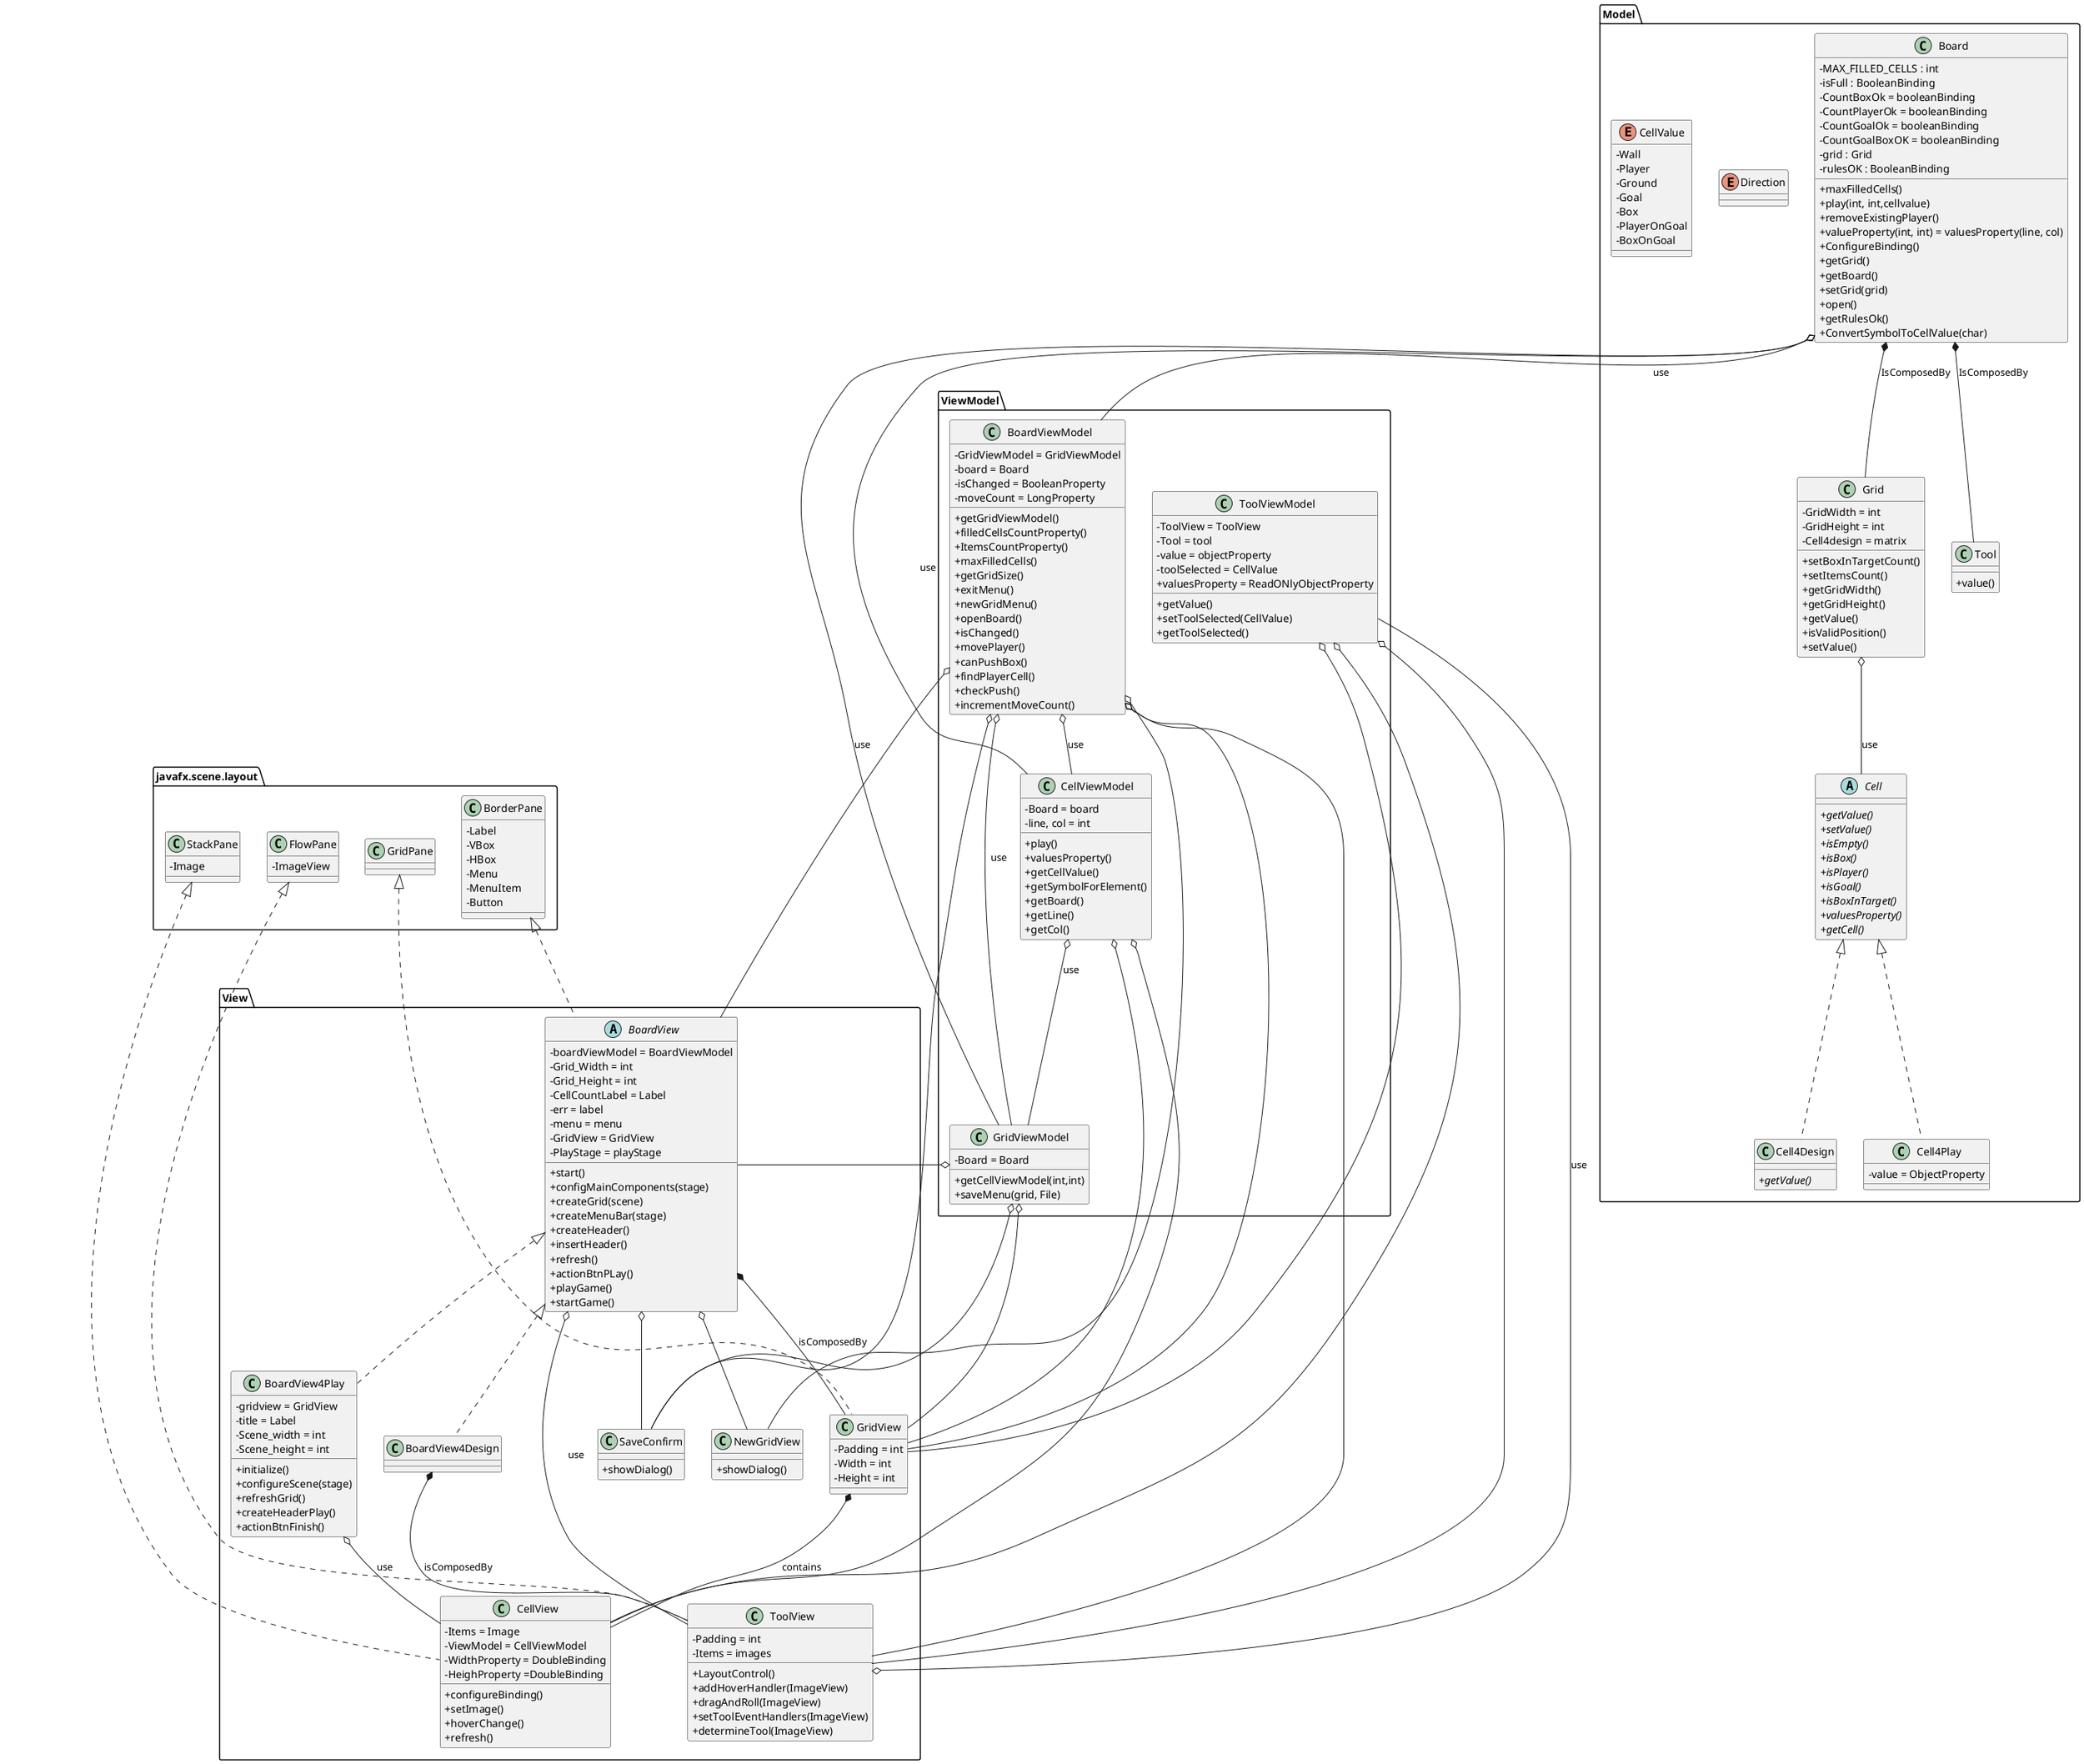 @startuml

skinparam Shadowing false               /' Désactive l'effet d'ombre sur les éléments '/
skinparam classAttributeIconSize 0      /' Taille des icônes d'attribut de classe (ici 0 pour les cacher) '/
skinparam defaultFontName Consolas      /' Utilisation de la police Consolas par défaut '/
!pragma useIntermediatePackages false   /' Désactive l'utilisation de packages intermédiaires '/

class javafx.scene.layout.BorderPane {
    -Label
    -VBox
    -HBox
    -Menu
    -MenuItem
    -Button
    }
class javafx.scene.layout.FlowPane {
    -ImageView
}
class javafx.scene.layout.GridPane { }
class javafx.scene.layout.StackPane {
    -Image
}

class Model.Board{
    -MAX_FILLED_CELLS : int
    -isFull : BooleanBinding
    -CountBoxOk = booleanBinding
    -CountPlayerOk = booleanBinding
    -CountGoalOk = booleanBinding
    -CountGoalBoxOK = booleanBinding
    -grid : Grid
    -rulesOK : BooleanBinding
    +maxFilledCells()
    +play(int, int,cellvalue)
    +removeExistingPlayer()
    +valueProperty(int, int) = valuesProperty(line, col)
    +ConfigureBinding()
    +getGrid()
    +getBoard()
    +setGrid(grid)
    +open()
    +getRulesOk()
    +ConvertSymbolToCellValue(char)
}
enum Model.Direction{}
enum Model.CellValue{
    -Wall
    -Player
    -Ground
    -Goal
    -Box
    -PlayerOnGoal
    -BoxOnGoal
}
class Model.Grid{
    -GridWidth = int
    -GridHeight = int
    -Cell4design = matrix
    +setBoxInTargetCount()
    +setItemsCount()
    +getGridWidth()
    +getGridHeight()
    +getValue()
    +isValidPosition()
    +setValue()
}
class Model.Tool{
    +value()
    }
abstract class Model.Cell{
    +{abstract} getValue()
    +{abstract} setValue()
    +{abstract}isEmpty()
    +{abstract}isBox()
    +{abstract}isPlayer()
    +{abstract}isGoal()
    +{abstract}isBoxInTarget()
    +{abstract}valuesProperty()
    +{abstract}getCell()
}
class Model.Cell4Design{
    +{abstract} getValue()
}
class Model.Cell4Play{
    -value = ObjectProperty
}

abstract class View.BoardView {
    -boardViewModel = BoardViewModel
    -Grid_Width = int
    -Grid_Height = int
    -CellCountLabel = Label
    -err = label
    -menu = menu
    -GridView = GridView
    -PlayStage = playStage
    +start()
    +configMainComponents(stage)
    +createGrid(scene)
    +createMenuBar(stage)
    +createHeader()
    +insertHeader()
    +refresh()
    +actionBtnPLay()
    +playGame()
    +startGame()
}
class View.BoardView4Design{}
class View.BoardView4Play{
    -gridview = GridView
    -title = Label
    -Scene_width = int
    -Scene_height = int
    +initialize()
    +configureScene(stage)
    +refreshGrid()
    +createHeaderPlay()
    +actionBtnFinish()
}
class View.CellView{
    -Items = Image
    -ViewModel = CellViewModel
    -WidthProperty = DoubleBinding
    -HeighProperty =DoubleBinding
    +configureBinding()
    +setImage()
    +hoverChange()
    +refresh()
}
class View.GridView{
    -Padding = int
    -Width = int
    -Height = int
}
class View.NewGridView{
    +showDialog()
}
class View.SaveConfirm{
    +showDialog()
}
class View.ToolView{
    -Padding = int
    -Items = images
    +LayoutControl()
    +addHoverHandler(ImageView)
    +dragAndRoll(ImageView)
    +setToolEventHandlers(ImageView)
    +determineTool(ImageView)
}

class ViewModel.BoardViewModel {
    -GridViewModel = GridViewModel
    -board = Board
    -isChanged = BooleanProperty
    -moveCount = LongProperty
    +getGridViewModel()
    +filledCellsCountProperty()
    +ItemsCountProperty()
    +maxFilledCells()
    +getGridSize()
    +exitMenu()
    +newGridMenu()
    +openBoard()
    +isChanged()
    +movePlayer()
    +canPushBox()
    +findPlayerCell()
    +checkPush()
    +incrementMoveCount()
}
class ViewModel.CellViewModel {
    -Board = board
    -line, col = int
    +play()
    +valuesProperty()
    +getCellValue()
    +getSymbolForElement()
    +getBoard()
    +getLine()
    +getCol()
}
class ViewModel.GridViewModel {
    -Board = Board
    +getCellViewModel(int,int)
    +saveMenu(grid, File)
}
class ViewModel.ToolViewModel {
    -ToolView = ToolView
    -Tool = tool
    -value = objectProperty
    -toolSelected = CellValue
    +getValue()
    +valuesProperty = ReadONlyObjectProperty
    +setToolSelected(CellValue)
    +getToolSelected()
}

Cell <|.. Cell4Design
Cell <|.. Cell4Play
BoardView <|.. BoardView4Design
BoardView <|.. BoardView4Play
BoardView o-- SaveConfirm

Board *-- Grid: IsComposedBy
Board *-- Tool: IsComposedBy
Grid o-- Cell : use

BoardView *-- GridView : isComposedBy
BoardView4Design *-- ToolView : isComposedBy
GridView *-- CellView : contains
BoardView o-- NewGridView


BoardViewModel o-- CellViewModel : use
CellViewModel o-- GridViewModel : use
BoardViewModel o-- GridViewModel : use

BorderPane <|.. BoardView
StackPane <|.. CellView
GridPane <|.. GridView
FlowPane <|.. ToolView

Board o-- CellViewModel : use
Board o-- GridViewModel : use
Board o-- BoardViewModel : use
BoardView4Play o-- CellView : use
BoardView o-- ToolView : use

ToolView o-- ToolViewModel : use
BoardViewModel o-- BoardView
BoardViewModel o-- ToolView
BoardViewModel o-- GridView
BoardViewModel o-- SaveConfirm
BoardViewModel o-- NewGridView
CellViewModel o-- CellView
CellViewModel o-- GridView
GridViewModel o-- BoardView
GridViewModel o-- SaveConfirm
GridViewModel o-- GridView
ToolViewModel o-- ToolView
ToolViewModel o-- GridView
ToolViewModel o-- CellView

@enduml
